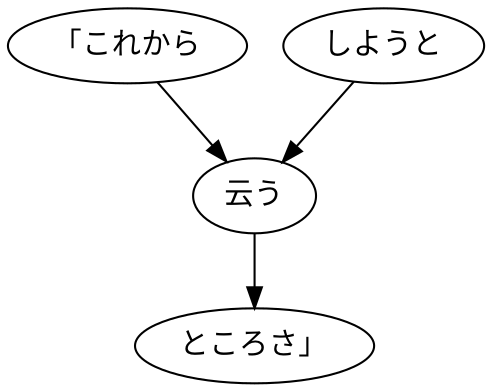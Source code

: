 digraph graph8092 {
	node0 [label="「これから"];
	node1 [label="しようと"];
	node2 [label="云う"];
	node3 [label="ところさ」"];
	node0 -> node2;
	node1 -> node2;
	node2 -> node3;
}
